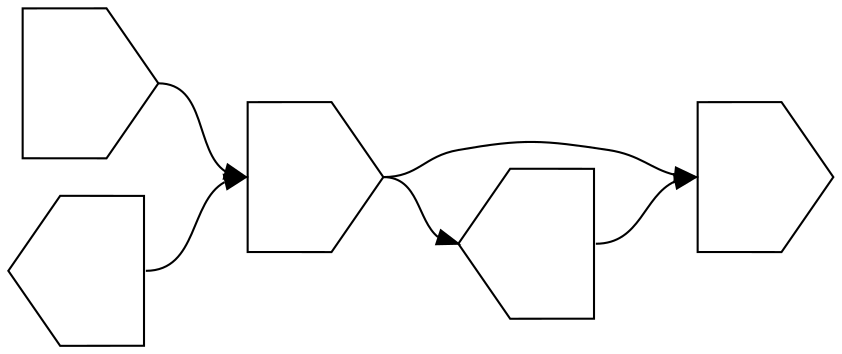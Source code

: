 digraph asm {
	rotate=90;
	edge [headport=n,tailport=s];
	15599 [label="",height=1,width=1,shape=house];
	11212 [label="",height=1,width=1,shape=invhouse];
	4444 [label="",height=1,width=1,shape=invhouse];
	10589 [label="",height=1,width=1,shape=house];
	15129 [label="",height=1,width=1,shape=invhouse];
	15599 -> 11212
	4444 -> 11212
	4444 -> 15599
	10589 -> 4444
	15129 -> 4444
}